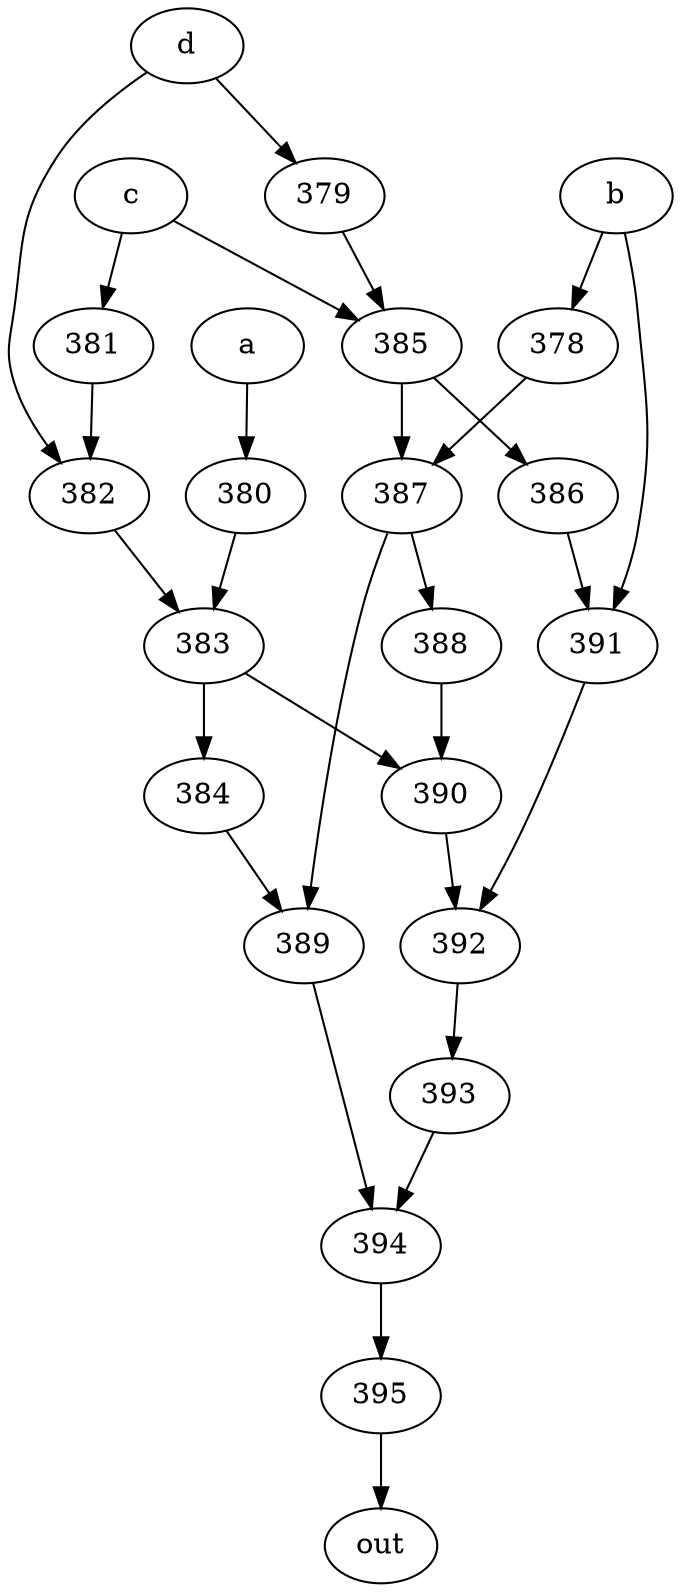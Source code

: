 strict digraph "" {
	395 -> out;
	a -> 380;
	380 -> 383;
	383 -> 384;
	383 -> 390;
	b -> 378;
	b -> 391;
	378 -> 387;
	391 -> 392;
	387 -> 388;
	387 -> 389;
	392 -> 393;
	c -> 381;
	c -> 385;
	381 -> 382;
	385 -> 387;
	385 -> 386;
	382 -> 383;
	386 -> 391;
	d -> 382;
	d -> 379;
	379 -> 385;
	388 -> 390;
	389 -> 394;
	384 -> 389;
	390 -> 392;
	394 -> 395;
	393 -> 394;
}
